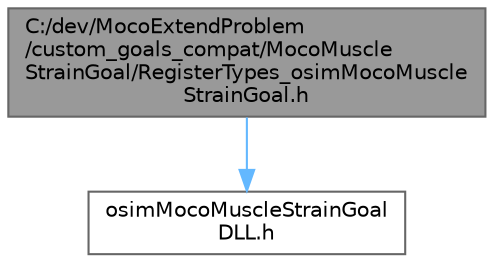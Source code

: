 digraph "C:/dev/MocoExtendProblem/custom_goals_compat/MocoMuscleStrainGoal/RegisterTypes_osimMocoMuscleStrainGoal.h"
{
 // LATEX_PDF_SIZE
  bgcolor="transparent";
  edge [fontname=Helvetica,fontsize=10,labelfontname=Helvetica,labelfontsize=10];
  node [fontname=Helvetica,fontsize=10,shape=box,height=0.2,width=0.4];
  Node1 [id="Node000001",label="C:/dev/MocoExtendProblem\l/custom_goals_compat/MocoMuscle\lStrainGoal/RegisterTypes_osimMocoMuscle\lStrainGoal.h",height=0.2,width=0.4,color="gray40", fillcolor="grey60", style="filled", fontcolor="black",tooltip=" "];
  Node1 -> Node2 [id="edge1_Node000001_Node000002",color="steelblue1",style="solid",tooltip=" "];
  Node2 [id="Node000002",label="osimMocoMuscleStrainGoal\lDLL.h",height=0.2,width=0.4,color="grey40", fillcolor="white", style="filled",URL="$osim_moco_muscle_strain_goal_d_l_l_8h.html",tooltip=" "];
}
